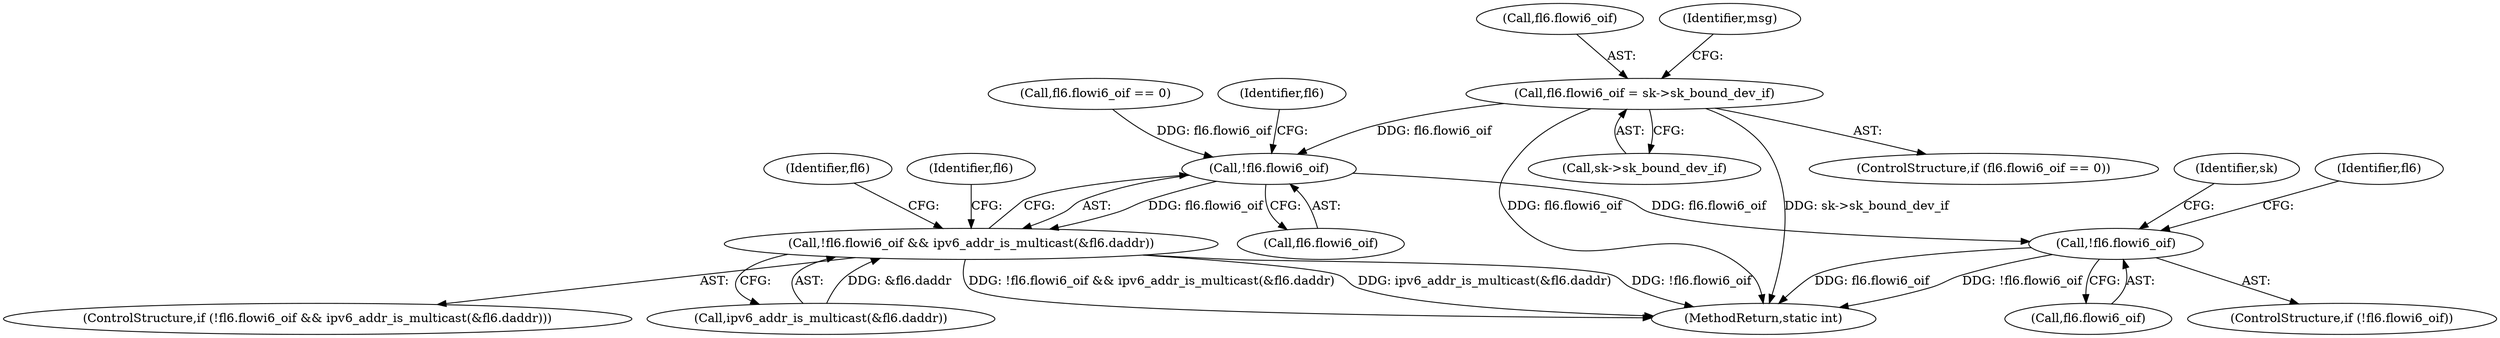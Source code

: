 digraph "0_linux_45f6fad84cc305103b28d73482b344d7f5b76f39_19@pointer" {
"1000332" [label="(Call,fl6.flowi6_oif = sk->sk_bound_dev_if)"];
"1000503" [label="(Call,!fl6.flowi6_oif)"];
"1000502" [label="(Call,!fl6.flowi6_oif && ipv6_addr_is_multicast(&fl6.daddr))"];
"1000521" [label="(Call,!fl6.flowi6_oif)"];
"1000326" [label="(ControlStructure,if (fl6.flowi6_oif == 0))"];
"1000332" [label="(Call,fl6.flowi6_oif = sk->sk_bound_dev_if)"];
"1000504" [label="(Call,fl6.flowi6_oif)"];
"1000521" [label="(Call,!fl6.flowi6_oif)"];
"1000514" [label="(Identifier,fl6)"];
"1000523" [label="(Identifier,fl6)"];
"1000520" [label="(ControlStructure,if (!fl6.flowi6_oif))"];
"1000533" [label="(Identifier,sk)"];
"1000502" [label="(Call,!fl6.flowi6_oif && ipv6_addr_is_multicast(&fl6.daddr))"];
"1000336" [label="(Call,sk->sk_bound_dev_if)"];
"1000333" [label="(Call,fl6.flowi6_oif)"];
"1000327" [label="(Call,fl6.flowi6_oif == 0)"];
"1000501" [label="(ControlStructure,if (!fl6.flowi6_oif && ipv6_addr_is_multicast(&fl6.daddr)))"];
"1000507" [label="(Call,ipv6_addr_is_multicast(&fl6.daddr))"];
"1000510" [label="(Identifier,fl6)"];
"1000341" [label="(Identifier,msg)"];
"1000662" [label="(MethodReturn,static int)"];
"1000522" [label="(Call,fl6.flowi6_oif)"];
"1000527" [label="(Identifier,fl6)"];
"1000503" [label="(Call,!fl6.flowi6_oif)"];
"1000332" -> "1000326"  [label="AST: "];
"1000332" -> "1000336"  [label="CFG: "];
"1000333" -> "1000332"  [label="AST: "];
"1000336" -> "1000332"  [label="AST: "];
"1000341" -> "1000332"  [label="CFG: "];
"1000332" -> "1000662"  [label="DDG: fl6.flowi6_oif"];
"1000332" -> "1000662"  [label="DDG: sk->sk_bound_dev_if"];
"1000332" -> "1000503"  [label="DDG: fl6.flowi6_oif"];
"1000503" -> "1000502"  [label="AST: "];
"1000503" -> "1000504"  [label="CFG: "];
"1000504" -> "1000503"  [label="AST: "];
"1000510" -> "1000503"  [label="CFG: "];
"1000502" -> "1000503"  [label="CFG: "];
"1000503" -> "1000502"  [label="DDG: fl6.flowi6_oif"];
"1000327" -> "1000503"  [label="DDG: fl6.flowi6_oif"];
"1000503" -> "1000521"  [label="DDG: fl6.flowi6_oif"];
"1000502" -> "1000501"  [label="AST: "];
"1000502" -> "1000507"  [label="CFG: "];
"1000507" -> "1000502"  [label="AST: "];
"1000514" -> "1000502"  [label="CFG: "];
"1000523" -> "1000502"  [label="CFG: "];
"1000502" -> "1000662"  [label="DDG: ipv6_addr_is_multicast(&fl6.daddr)"];
"1000502" -> "1000662"  [label="DDG: !fl6.flowi6_oif"];
"1000502" -> "1000662"  [label="DDG: !fl6.flowi6_oif && ipv6_addr_is_multicast(&fl6.daddr)"];
"1000507" -> "1000502"  [label="DDG: &fl6.daddr"];
"1000521" -> "1000520"  [label="AST: "];
"1000521" -> "1000522"  [label="CFG: "];
"1000522" -> "1000521"  [label="AST: "];
"1000527" -> "1000521"  [label="CFG: "];
"1000533" -> "1000521"  [label="CFG: "];
"1000521" -> "1000662"  [label="DDG: fl6.flowi6_oif"];
"1000521" -> "1000662"  [label="DDG: !fl6.flowi6_oif"];
}
